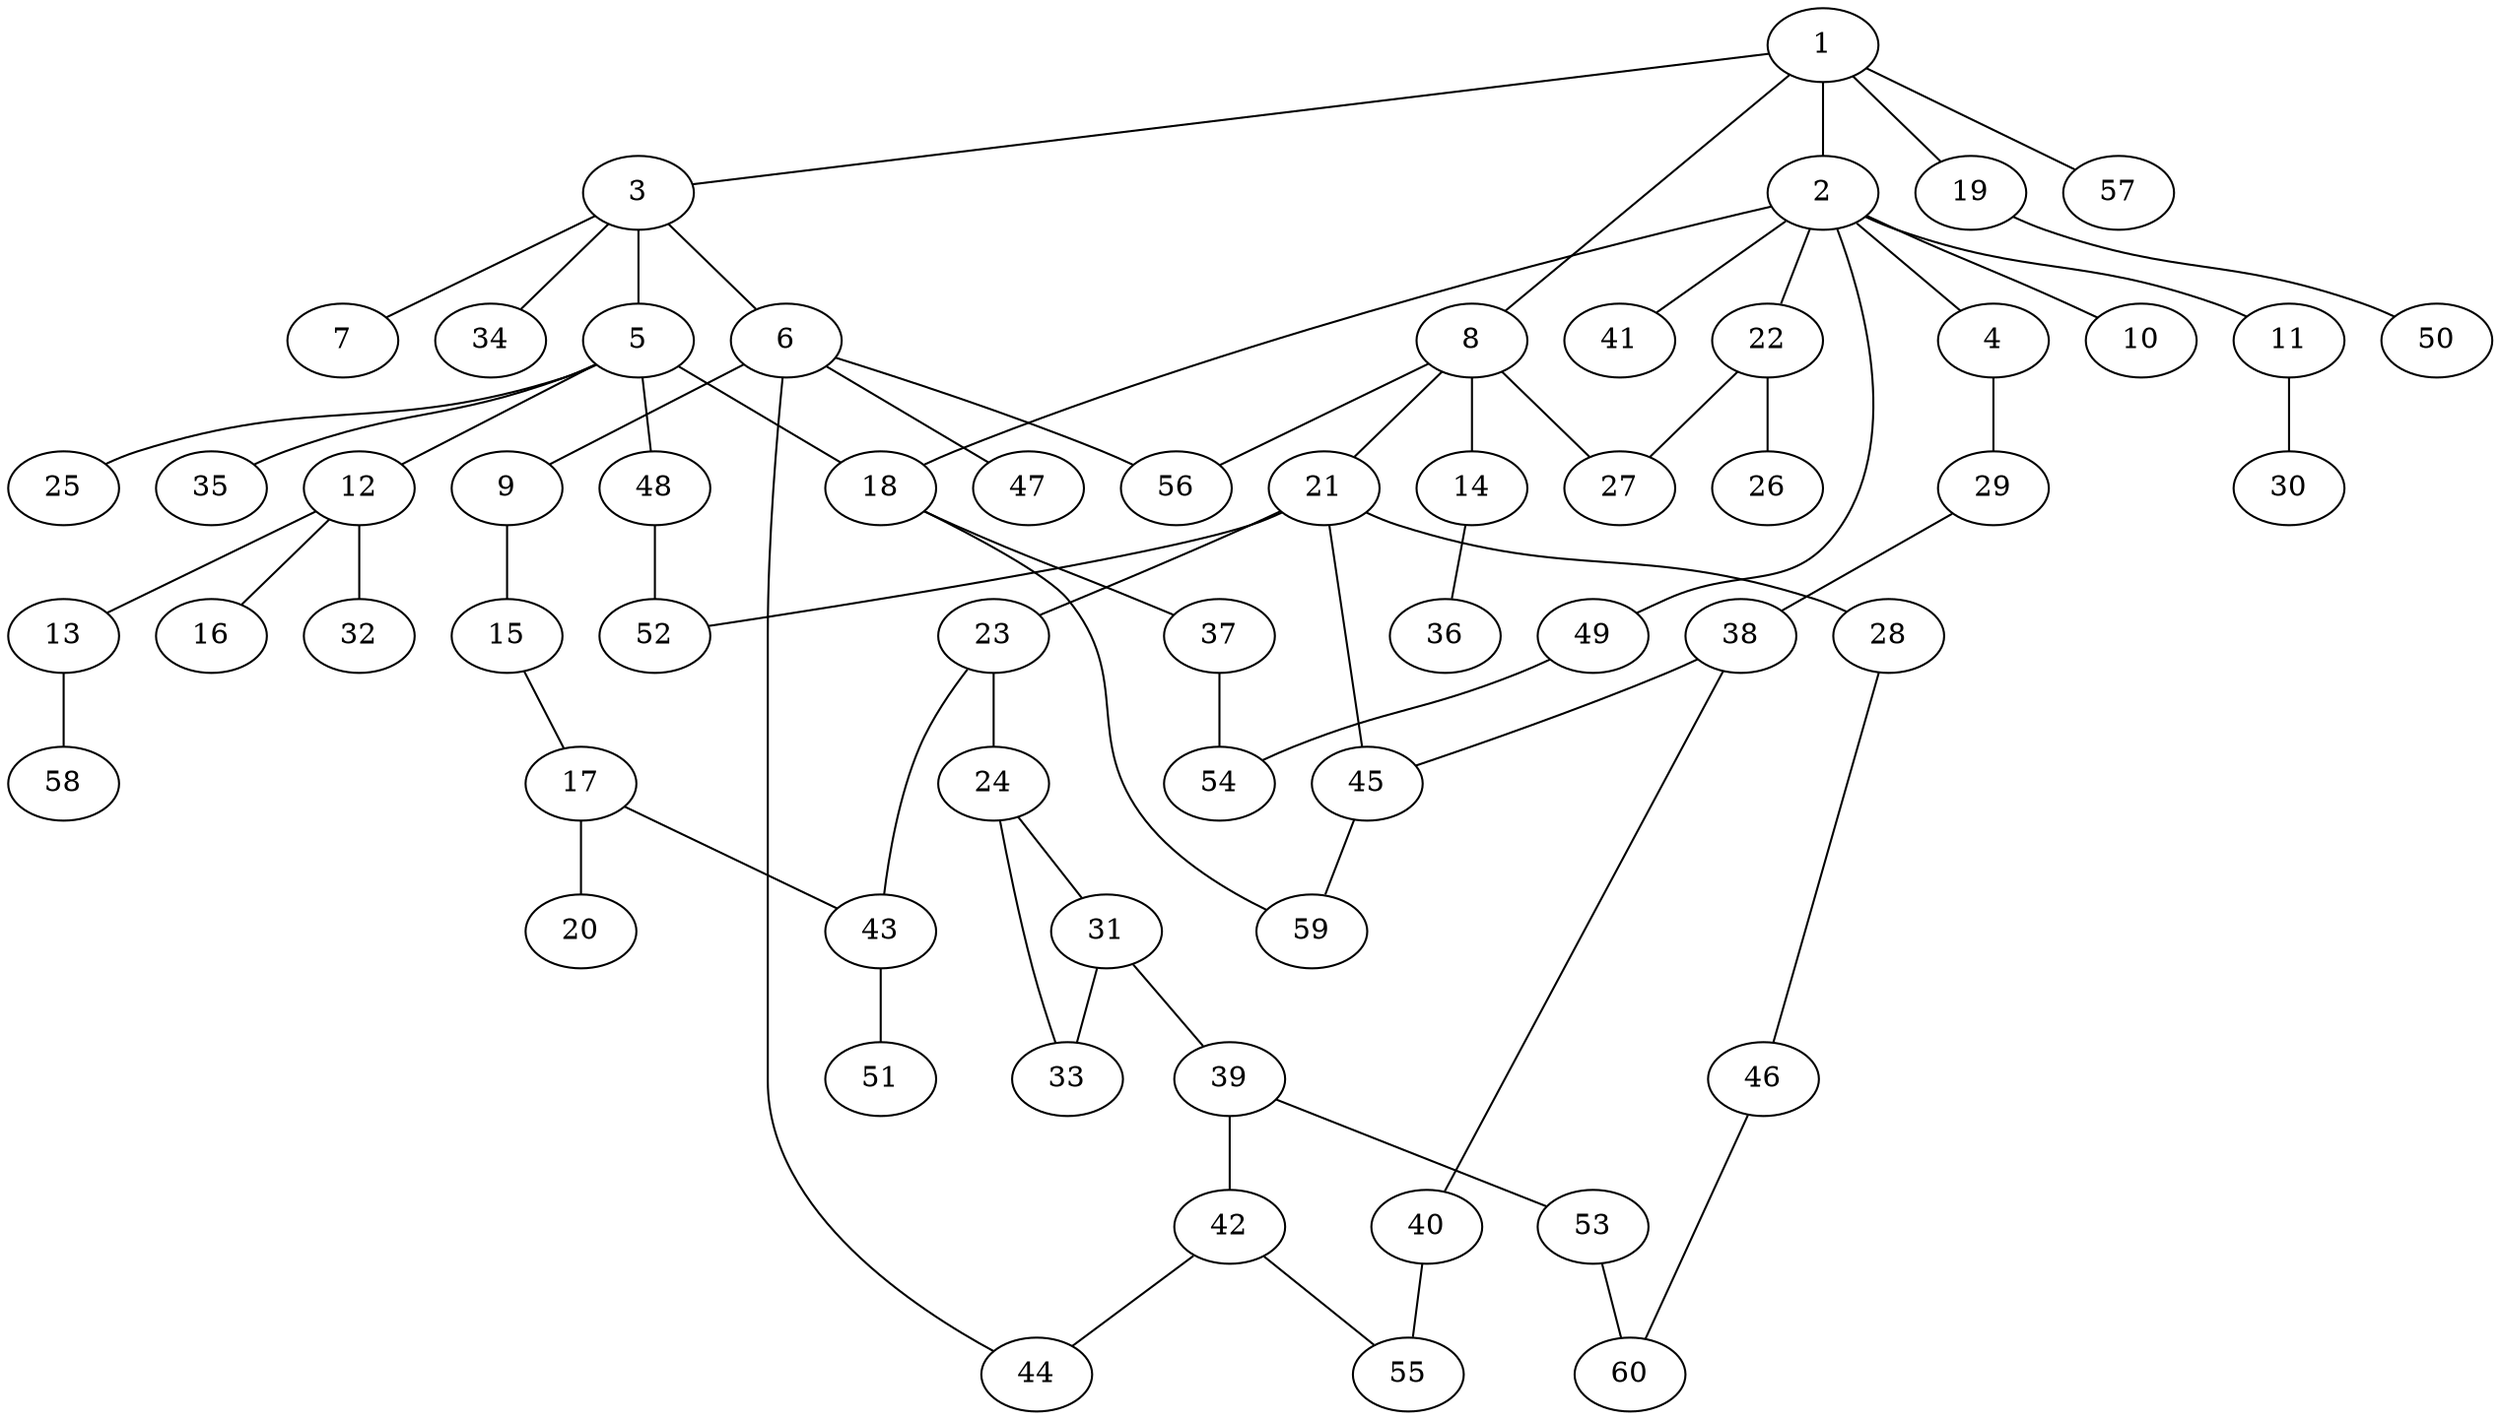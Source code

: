 graph graphname {1--2
1--3
1--8
1--19
1--57
2--4
2--10
2--11
2--18
2--22
2--41
2--49
3--5
3--6
3--7
3--34
4--29
5--12
5--18
5--25
5--35
5--48
6--9
6--44
6--47
6--56
8--14
8--21
8--27
8--56
9--15
11--30
12--13
12--16
12--32
13--58
14--36
15--17
17--20
17--43
18--37
18--59
19--50
21--23
21--28
21--45
21--52
22--26
22--27
23--24
23--43
24--31
24--33
28--46
29--38
31--33
31--39
37--54
38--40
38--45
39--42
39--53
40--55
42--44
42--55
43--51
45--59
46--60
48--52
49--54
53--60
}